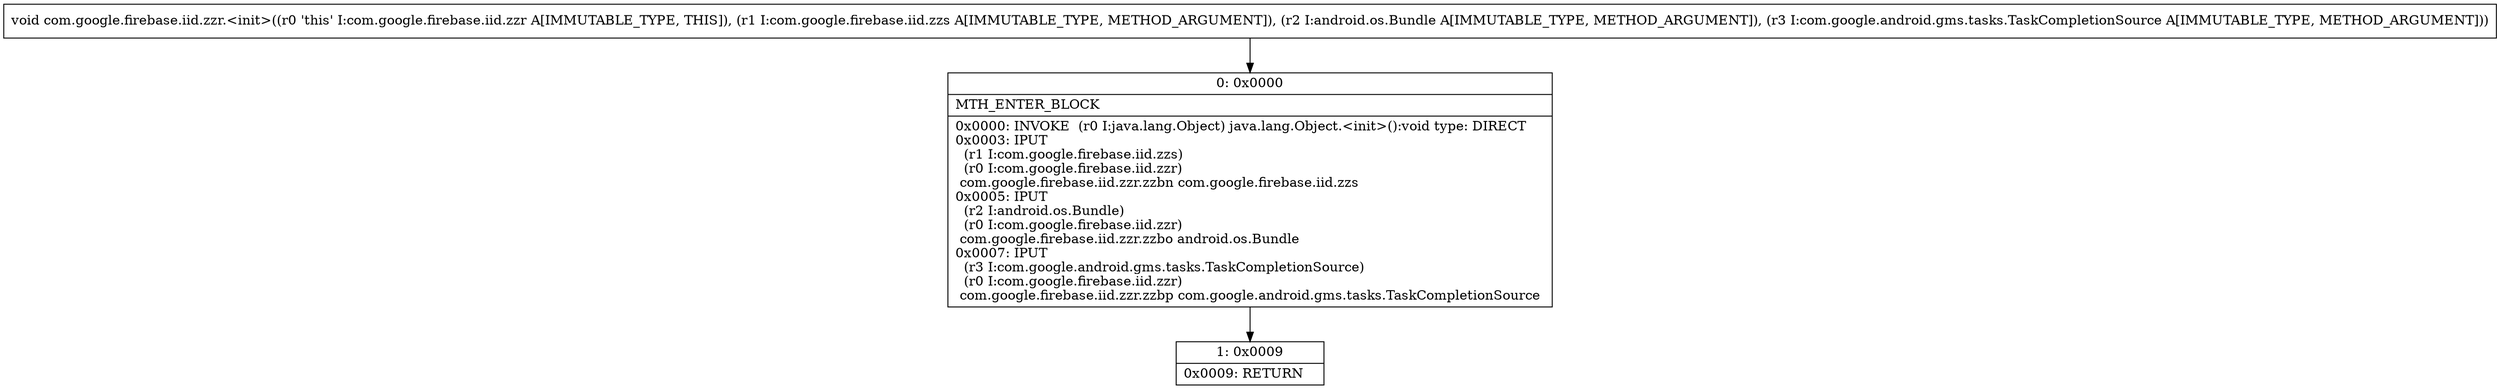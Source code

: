 digraph "CFG forcom.google.firebase.iid.zzr.\<init\>(Lcom\/google\/firebase\/iid\/zzs;Landroid\/os\/Bundle;Lcom\/google\/android\/gms\/tasks\/TaskCompletionSource;)V" {
Node_0 [shape=record,label="{0\:\ 0x0000|MTH_ENTER_BLOCK\l|0x0000: INVOKE  (r0 I:java.lang.Object) java.lang.Object.\<init\>():void type: DIRECT \l0x0003: IPUT  \l  (r1 I:com.google.firebase.iid.zzs)\l  (r0 I:com.google.firebase.iid.zzr)\l com.google.firebase.iid.zzr.zzbn com.google.firebase.iid.zzs \l0x0005: IPUT  \l  (r2 I:android.os.Bundle)\l  (r0 I:com.google.firebase.iid.zzr)\l com.google.firebase.iid.zzr.zzbo android.os.Bundle \l0x0007: IPUT  \l  (r3 I:com.google.android.gms.tasks.TaskCompletionSource)\l  (r0 I:com.google.firebase.iid.zzr)\l com.google.firebase.iid.zzr.zzbp com.google.android.gms.tasks.TaskCompletionSource \l}"];
Node_1 [shape=record,label="{1\:\ 0x0009|0x0009: RETURN   \l}"];
MethodNode[shape=record,label="{void com.google.firebase.iid.zzr.\<init\>((r0 'this' I:com.google.firebase.iid.zzr A[IMMUTABLE_TYPE, THIS]), (r1 I:com.google.firebase.iid.zzs A[IMMUTABLE_TYPE, METHOD_ARGUMENT]), (r2 I:android.os.Bundle A[IMMUTABLE_TYPE, METHOD_ARGUMENT]), (r3 I:com.google.android.gms.tasks.TaskCompletionSource A[IMMUTABLE_TYPE, METHOD_ARGUMENT])) }"];
MethodNode -> Node_0;
Node_0 -> Node_1;
}

